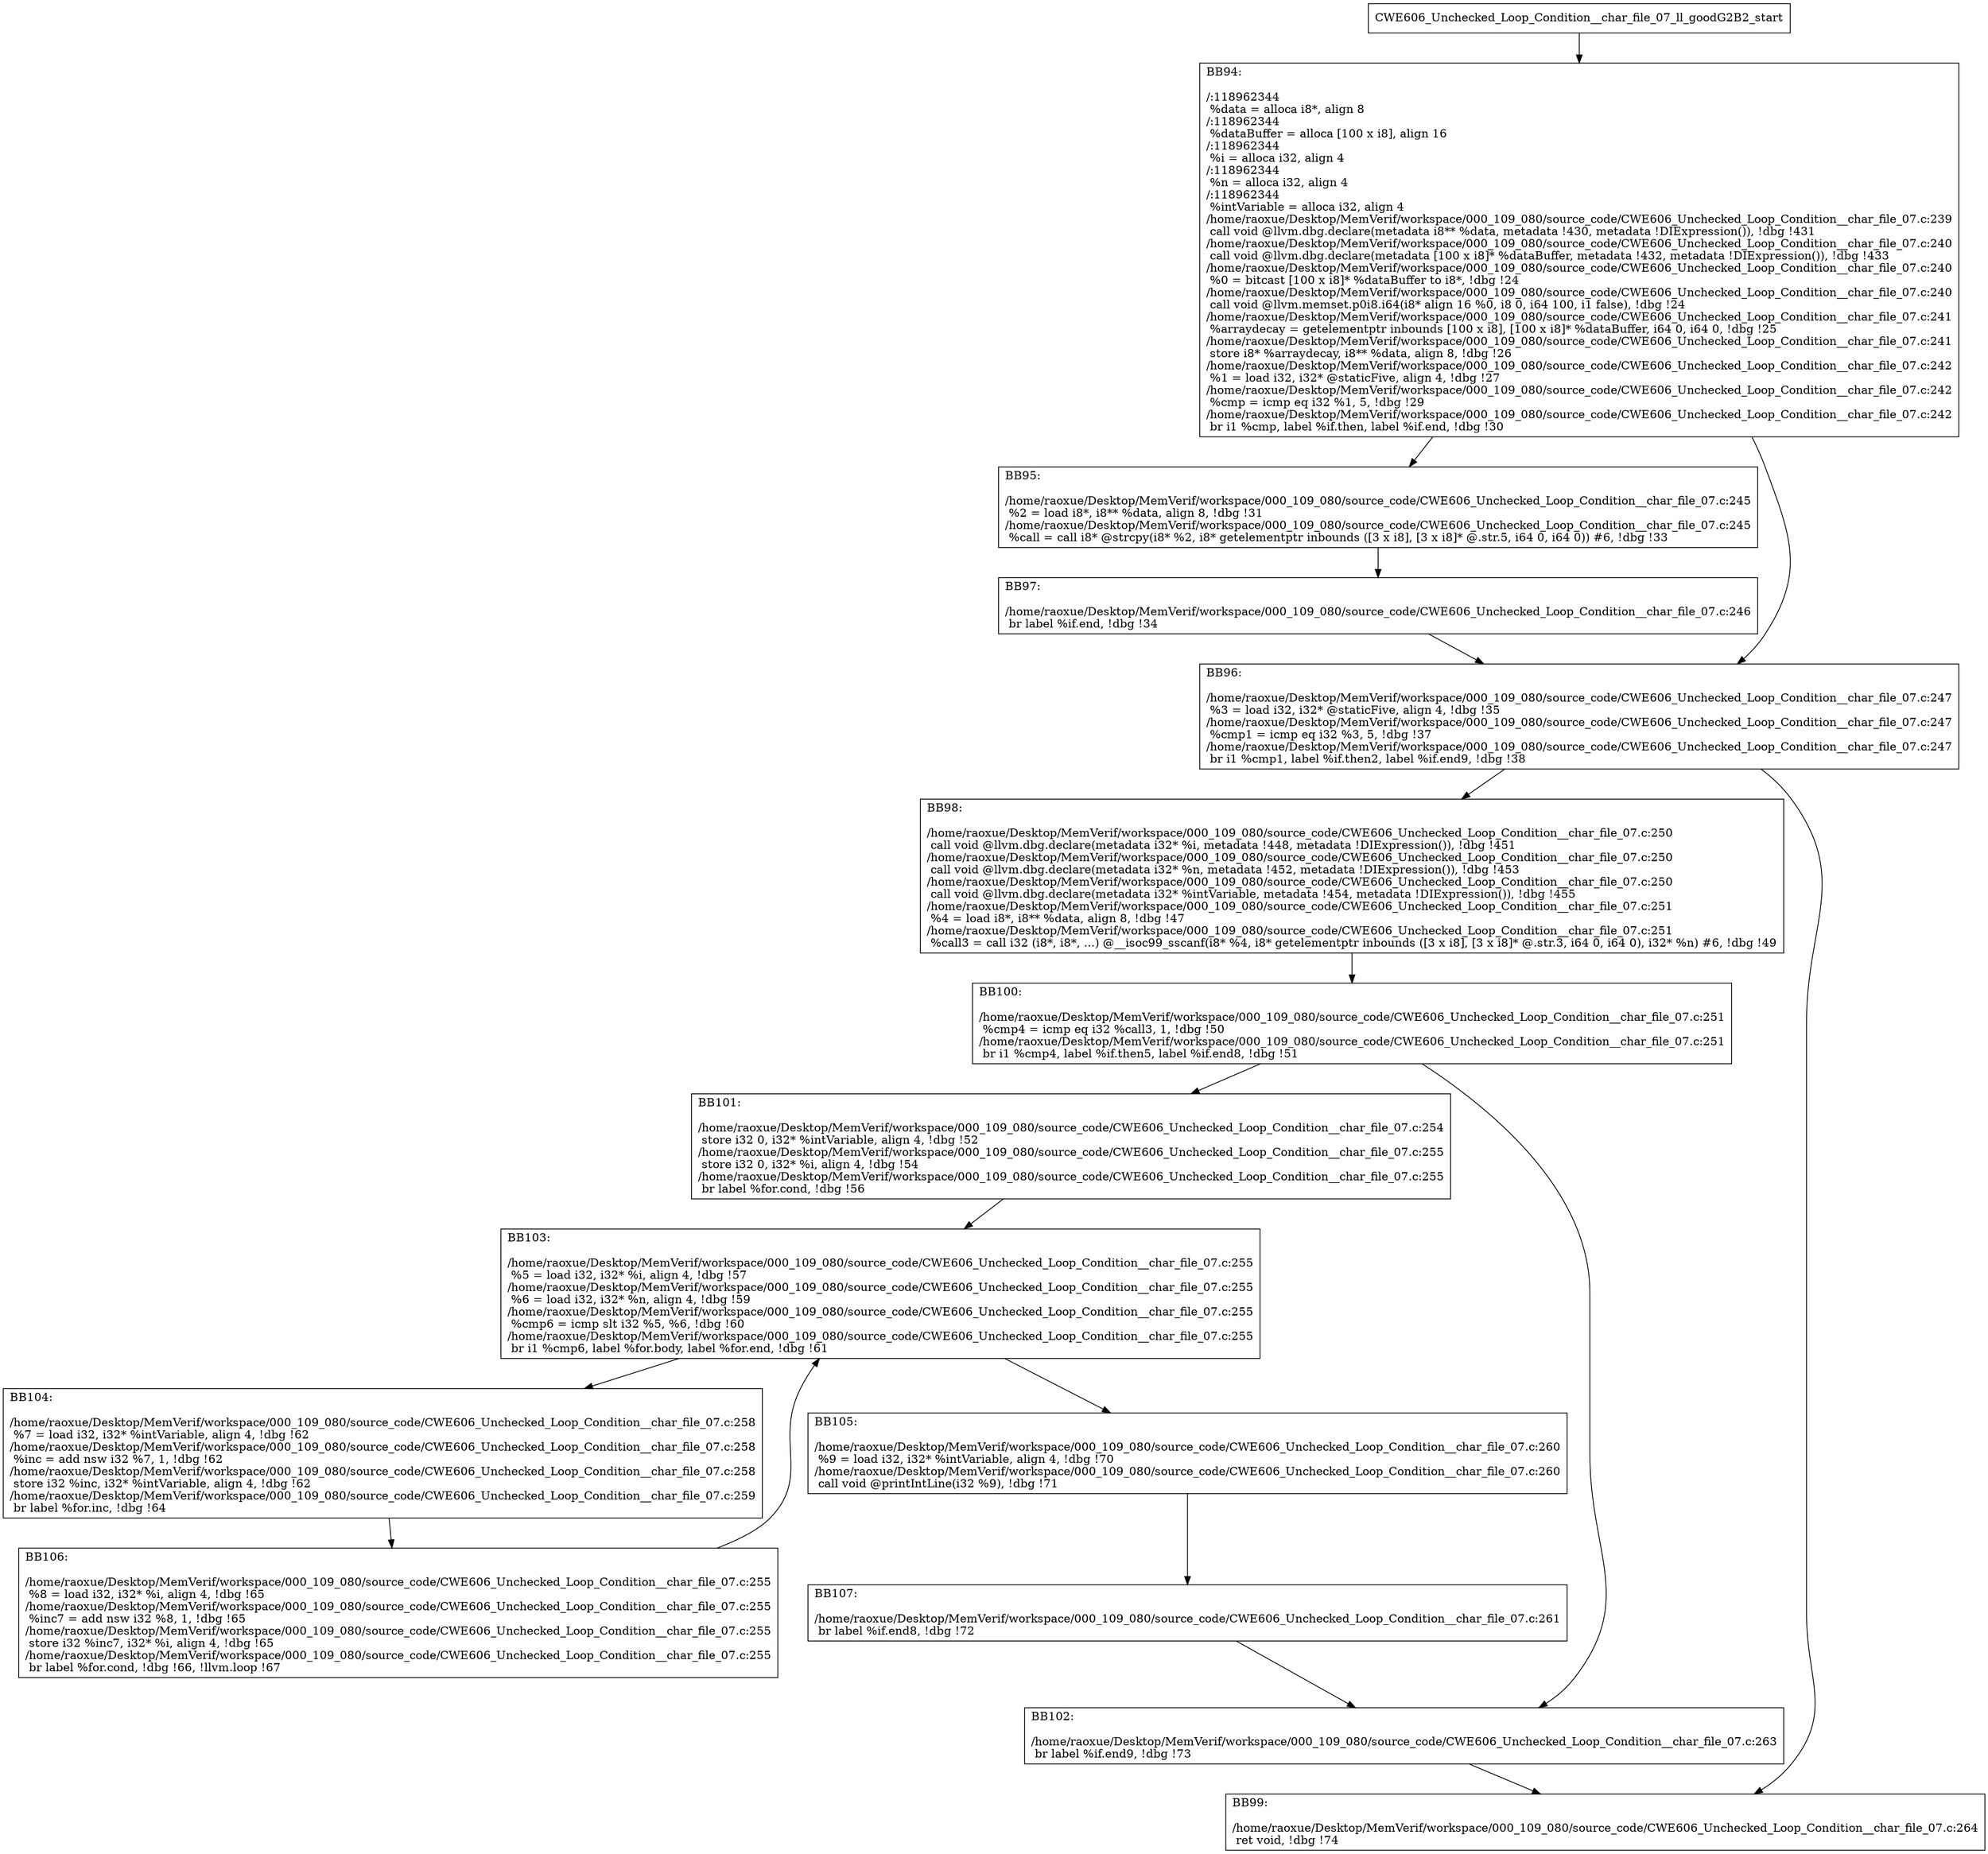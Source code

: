 digraph "CFG for'CWE606_Unchecked_Loop_Condition__char_file_07_ll_goodG2B2' function" {
	BBCWE606_Unchecked_Loop_Condition__char_file_07_ll_goodG2B2_start[shape=record,label="{CWE606_Unchecked_Loop_Condition__char_file_07_ll_goodG2B2_start}"];
	BBCWE606_Unchecked_Loop_Condition__char_file_07_ll_goodG2B2_start-> CWE606_Unchecked_Loop_Condition__char_file_07_ll_goodG2B2BB94;
	CWE606_Unchecked_Loop_Condition__char_file_07_ll_goodG2B2BB94 [shape=record, label="{BB94:\l\l/:118962344\l
  %data = alloca i8*, align 8\l
/:118962344\l
  %dataBuffer = alloca [100 x i8], align 16\l
/:118962344\l
  %i = alloca i32, align 4\l
/:118962344\l
  %n = alloca i32, align 4\l
/:118962344\l
  %intVariable = alloca i32, align 4\l
/home/raoxue/Desktop/MemVerif/workspace/000_109_080/source_code/CWE606_Unchecked_Loop_Condition__char_file_07.c:239\l
  call void @llvm.dbg.declare(metadata i8** %data, metadata !430, metadata !DIExpression()), !dbg !431\l
/home/raoxue/Desktop/MemVerif/workspace/000_109_080/source_code/CWE606_Unchecked_Loop_Condition__char_file_07.c:240\l
  call void @llvm.dbg.declare(metadata [100 x i8]* %dataBuffer, metadata !432, metadata !DIExpression()), !dbg !433\l
/home/raoxue/Desktop/MemVerif/workspace/000_109_080/source_code/CWE606_Unchecked_Loop_Condition__char_file_07.c:240\l
  %0 = bitcast [100 x i8]* %dataBuffer to i8*, !dbg !24\l
/home/raoxue/Desktop/MemVerif/workspace/000_109_080/source_code/CWE606_Unchecked_Loop_Condition__char_file_07.c:240\l
  call void @llvm.memset.p0i8.i64(i8* align 16 %0, i8 0, i64 100, i1 false), !dbg !24\l
/home/raoxue/Desktop/MemVerif/workspace/000_109_080/source_code/CWE606_Unchecked_Loop_Condition__char_file_07.c:241\l
  %arraydecay = getelementptr inbounds [100 x i8], [100 x i8]* %dataBuffer, i64 0, i64 0, !dbg !25\l
/home/raoxue/Desktop/MemVerif/workspace/000_109_080/source_code/CWE606_Unchecked_Loop_Condition__char_file_07.c:241\l
  store i8* %arraydecay, i8** %data, align 8, !dbg !26\l
/home/raoxue/Desktop/MemVerif/workspace/000_109_080/source_code/CWE606_Unchecked_Loop_Condition__char_file_07.c:242\l
  %1 = load i32, i32* @staticFive, align 4, !dbg !27\l
/home/raoxue/Desktop/MemVerif/workspace/000_109_080/source_code/CWE606_Unchecked_Loop_Condition__char_file_07.c:242\l
  %cmp = icmp eq i32 %1, 5, !dbg !29\l
/home/raoxue/Desktop/MemVerif/workspace/000_109_080/source_code/CWE606_Unchecked_Loop_Condition__char_file_07.c:242\l
  br i1 %cmp, label %if.then, label %if.end, !dbg !30\l
}"];
	CWE606_Unchecked_Loop_Condition__char_file_07_ll_goodG2B2BB94-> CWE606_Unchecked_Loop_Condition__char_file_07_ll_goodG2B2BB95;
	CWE606_Unchecked_Loop_Condition__char_file_07_ll_goodG2B2BB94-> CWE606_Unchecked_Loop_Condition__char_file_07_ll_goodG2B2BB96;
	CWE606_Unchecked_Loop_Condition__char_file_07_ll_goodG2B2BB95 [shape=record, label="{BB95:\l\l/home/raoxue/Desktop/MemVerif/workspace/000_109_080/source_code/CWE606_Unchecked_Loop_Condition__char_file_07.c:245\l
  %2 = load i8*, i8** %data, align 8, !dbg !31\l
/home/raoxue/Desktop/MemVerif/workspace/000_109_080/source_code/CWE606_Unchecked_Loop_Condition__char_file_07.c:245\l
  %call = call i8* @strcpy(i8* %2, i8* getelementptr inbounds ([3 x i8], [3 x i8]* @.str.5, i64 0, i64 0)) #6, !dbg !33\l
}"];
	CWE606_Unchecked_Loop_Condition__char_file_07_ll_goodG2B2BB95-> CWE606_Unchecked_Loop_Condition__char_file_07_ll_goodG2B2BB97;
	CWE606_Unchecked_Loop_Condition__char_file_07_ll_goodG2B2BB97 [shape=record, label="{BB97:\l\l/home/raoxue/Desktop/MemVerif/workspace/000_109_080/source_code/CWE606_Unchecked_Loop_Condition__char_file_07.c:246\l
  br label %if.end, !dbg !34\l
}"];
	CWE606_Unchecked_Loop_Condition__char_file_07_ll_goodG2B2BB97-> CWE606_Unchecked_Loop_Condition__char_file_07_ll_goodG2B2BB96;
	CWE606_Unchecked_Loop_Condition__char_file_07_ll_goodG2B2BB96 [shape=record, label="{BB96:\l\l/home/raoxue/Desktop/MemVerif/workspace/000_109_080/source_code/CWE606_Unchecked_Loop_Condition__char_file_07.c:247\l
  %3 = load i32, i32* @staticFive, align 4, !dbg !35\l
/home/raoxue/Desktop/MemVerif/workspace/000_109_080/source_code/CWE606_Unchecked_Loop_Condition__char_file_07.c:247\l
  %cmp1 = icmp eq i32 %3, 5, !dbg !37\l
/home/raoxue/Desktop/MemVerif/workspace/000_109_080/source_code/CWE606_Unchecked_Loop_Condition__char_file_07.c:247\l
  br i1 %cmp1, label %if.then2, label %if.end9, !dbg !38\l
}"];
	CWE606_Unchecked_Loop_Condition__char_file_07_ll_goodG2B2BB96-> CWE606_Unchecked_Loop_Condition__char_file_07_ll_goodG2B2BB98;
	CWE606_Unchecked_Loop_Condition__char_file_07_ll_goodG2B2BB96-> CWE606_Unchecked_Loop_Condition__char_file_07_ll_goodG2B2BB99;
	CWE606_Unchecked_Loop_Condition__char_file_07_ll_goodG2B2BB98 [shape=record, label="{BB98:\l\l/home/raoxue/Desktop/MemVerif/workspace/000_109_080/source_code/CWE606_Unchecked_Loop_Condition__char_file_07.c:250\l
  call void @llvm.dbg.declare(metadata i32* %i, metadata !448, metadata !DIExpression()), !dbg !451\l
/home/raoxue/Desktop/MemVerif/workspace/000_109_080/source_code/CWE606_Unchecked_Loop_Condition__char_file_07.c:250\l
  call void @llvm.dbg.declare(metadata i32* %n, metadata !452, metadata !DIExpression()), !dbg !453\l
/home/raoxue/Desktop/MemVerif/workspace/000_109_080/source_code/CWE606_Unchecked_Loop_Condition__char_file_07.c:250\l
  call void @llvm.dbg.declare(metadata i32* %intVariable, metadata !454, metadata !DIExpression()), !dbg !455\l
/home/raoxue/Desktop/MemVerif/workspace/000_109_080/source_code/CWE606_Unchecked_Loop_Condition__char_file_07.c:251\l
  %4 = load i8*, i8** %data, align 8, !dbg !47\l
/home/raoxue/Desktop/MemVerif/workspace/000_109_080/source_code/CWE606_Unchecked_Loop_Condition__char_file_07.c:251\l
  %call3 = call i32 (i8*, i8*, ...) @__isoc99_sscanf(i8* %4, i8* getelementptr inbounds ([3 x i8], [3 x i8]* @.str.3, i64 0, i64 0), i32* %n) #6, !dbg !49\l
}"];
	CWE606_Unchecked_Loop_Condition__char_file_07_ll_goodG2B2BB98-> CWE606_Unchecked_Loop_Condition__char_file_07_ll_goodG2B2BB100;
	CWE606_Unchecked_Loop_Condition__char_file_07_ll_goodG2B2BB100 [shape=record, label="{BB100:\l\l/home/raoxue/Desktop/MemVerif/workspace/000_109_080/source_code/CWE606_Unchecked_Loop_Condition__char_file_07.c:251\l
  %cmp4 = icmp eq i32 %call3, 1, !dbg !50\l
/home/raoxue/Desktop/MemVerif/workspace/000_109_080/source_code/CWE606_Unchecked_Loop_Condition__char_file_07.c:251\l
  br i1 %cmp4, label %if.then5, label %if.end8, !dbg !51\l
}"];
	CWE606_Unchecked_Loop_Condition__char_file_07_ll_goodG2B2BB100-> CWE606_Unchecked_Loop_Condition__char_file_07_ll_goodG2B2BB101;
	CWE606_Unchecked_Loop_Condition__char_file_07_ll_goodG2B2BB100-> CWE606_Unchecked_Loop_Condition__char_file_07_ll_goodG2B2BB102;
	CWE606_Unchecked_Loop_Condition__char_file_07_ll_goodG2B2BB101 [shape=record, label="{BB101:\l\l/home/raoxue/Desktop/MemVerif/workspace/000_109_080/source_code/CWE606_Unchecked_Loop_Condition__char_file_07.c:254\l
  store i32 0, i32* %intVariable, align 4, !dbg !52\l
/home/raoxue/Desktop/MemVerif/workspace/000_109_080/source_code/CWE606_Unchecked_Loop_Condition__char_file_07.c:255\l
  store i32 0, i32* %i, align 4, !dbg !54\l
/home/raoxue/Desktop/MemVerif/workspace/000_109_080/source_code/CWE606_Unchecked_Loop_Condition__char_file_07.c:255\l
  br label %for.cond, !dbg !56\l
}"];
	CWE606_Unchecked_Loop_Condition__char_file_07_ll_goodG2B2BB101-> CWE606_Unchecked_Loop_Condition__char_file_07_ll_goodG2B2BB103;
	CWE606_Unchecked_Loop_Condition__char_file_07_ll_goodG2B2BB103 [shape=record, label="{BB103:\l\l/home/raoxue/Desktop/MemVerif/workspace/000_109_080/source_code/CWE606_Unchecked_Loop_Condition__char_file_07.c:255\l
  %5 = load i32, i32* %i, align 4, !dbg !57\l
/home/raoxue/Desktop/MemVerif/workspace/000_109_080/source_code/CWE606_Unchecked_Loop_Condition__char_file_07.c:255\l
  %6 = load i32, i32* %n, align 4, !dbg !59\l
/home/raoxue/Desktop/MemVerif/workspace/000_109_080/source_code/CWE606_Unchecked_Loop_Condition__char_file_07.c:255\l
  %cmp6 = icmp slt i32 %5, %6, !dbg !60\l
/home/raoxue/Desktop/MemVerif/workspace/000_109_080/source_code/CWE606_Unchecked_Loop_Condition__char_file_07.c:255\l
  br i1 %cmp6, label %for.body, label %for.end, !dbg !61\l
}"];
	CWE606_Unchecked_Loop_Condition__char_file_07_ll_goodG2B2BB103-> CWE606_Unchecked_Loop_Condition__char_file_07_ll_goodG2B2BB104;
	CWE606_Unchecked_Loop_Condition__char_file_07_ll_goodG2B2BB103-> CWE606_Unchecked_Loop_Condition__char_file_07_ll_goodG2B2BB105;
	CWE606_Unchecked_Loop_Condition__char_file_07_ll_goodG2B2BB104 [shape=record, label="{BB104:\l\l/home/raoxue/Desktop/MemVerif/workspace/000_109_080/source_code/CWE606_Unchecked_Loop_Condition__char_file_07.c:258\l
  %7 = load i32, i32* %intVariable, align 4, !dbg !62\l
/home/raoxue/Desktop/MemVerif/workspace/000_109_080/source_code/CWE606_Unchecked_Loop_Condition__char_file_07.c:258\l
  %inc = add nsw i32 %7, 1, !dbg !62\l
/home/raoxue/Desktop/MemVerif/workspace/000_109_080/source_code/CWE606_Unchecked_Loop_Condition__char_file_07.c:258\l
  store i32 %inc, i32* %intVariable, align 4, !dbg !62\l
/home/raoxue/Desktop/MemVerif/workspace/000_109_080/source_code/CWE606_Unchecked_Loop_Condition__char_file_07.c:259\l
  br label %for.inc, !dbg !64\l
}"];
	CWE606_Unchecked_Loop_Condition__char_file_07_ll_goodG2B2BB104-> CWE606_Unchecked_Loop_Condition__char_file_07_ll_goodG2B2BB106;
	CWE606_Unchecked_Loop_Condition__char_file_07_ll_goodG2B2BB106 [shape=record, label="{BB106:\l\l/home/raoxue/Desktop/MemVerif/workspace/000_109_080/source_code/CWE606_Unchecked_Loop_Condition__char_file_07.c:255\l
  %8 = load i32, i32* %i, align 4, !dbg !65\l
/home/raoxue/Desktop/MemVerif/workspace/000_109_080/source_code/CWE606_Unchecked_Loop_Condition__char_file_07.c:255\l
  %inc7 = add nsw i32 %8, 1, !dbg !65\l
/home/raoxue/Desktop/MemVerif/workspace/000_109_080/source_code/CWE606_Unchecked_Loop_Condition__char_file_07.c:255\l
  store i32 %inc7, i32* %i, align 4, !dbg !65\l
/home/raoxue/Desktop/MemVerif/workspace/000_109_080/source_code/CWE606_Unchecked_Loop_Condition__char_file_07.c:255\l
  br label %for.cond, !dbg !66, !llvm.loop !67\l
}"];
	CWE606_Unchecked_Loop_Condition__char_file_07_ll_goodG2B2BB106-> CWE606_Unchecked_Loop_Condition__char_file_07_ll_goodG2B2BB103;
	CWE606_Unchecked_Loop_Condition__char_file_07_ll_goodG2B2BB105 [shape=record, label="{BB105:\l\l/home/raoxue/Desktop/MemVerif/workspace/000_109_080/source_code/CWE606_Unchecked_Loop_Condition__char_file_07.c:260\l
  %9 = load i32, i32* %intVariable, align 4, !dbg !70\l
/home/raoxue/Desktop/MemVerif/workspace/000_109_080/source_code/CWE606_Unchecked_Loop_Condition__char_file_07.c:260\l
  call void @printIntLine(i32 %9), !dbg !71\l
}"];
	CWE606_Unchecked_Loop_Condition__char_file_07_ll_goodG2B2BB105-> CWE606_Unchecked_Loop_Condition__char_file_07_ll_goodG2B2BB107;
	CWE606_Unchecked_Loop_Condition__char_file_07_ll_goodG2B2BB107 [shape=record, label="{BB107:\l\l/home/raoxue/Desktop/MemVerif/workspace/000_109_080/source_code/CWE606_Unchecked_Loop_Condition__char_file_07.c:261\l
  br label %if.end8, !dbg !72\l
}"];
	CWE606_Unchecked_Loop_Condition__char_file_07_ll_goodG2B2BB107-> CWE606_Unchecked_Loop_Condition__char_file_07_ll_goodG2B2BB102;
	CWE606_Unchecked_Loop_Condition__char_file_07_ll_goodG2B2BB102 [shape=record, label="{BB102:\l\l/home/raoxue/Desktop/MemVerif/workspace/000_109_080/source_code/CWE606_Unchecked_Loop_Condition__char_file_07.c:263\l
  br label %if.end9, !dbg !73\l
}"];
	CWE606_Unchecked_Loop_Condition__char_file_07_ll_goodG2B2BB102-> CWE606_Unchecked_Loop_Condition__char_file_07_ll_goodG2B2BB99;
	CWE606_Unchecked_Loop_Condition__char_file_07_ll_goodG2B2BB99 [shape=record, label="{BB99:\l\l/home/raoxue/Desktop/MemVerif/workspace/000_109_080/source_code/CWE606_Unchecked_Loop_Condition__char_file_07.c:264\l
  ret void, !dbg !74\l
}"];
}
